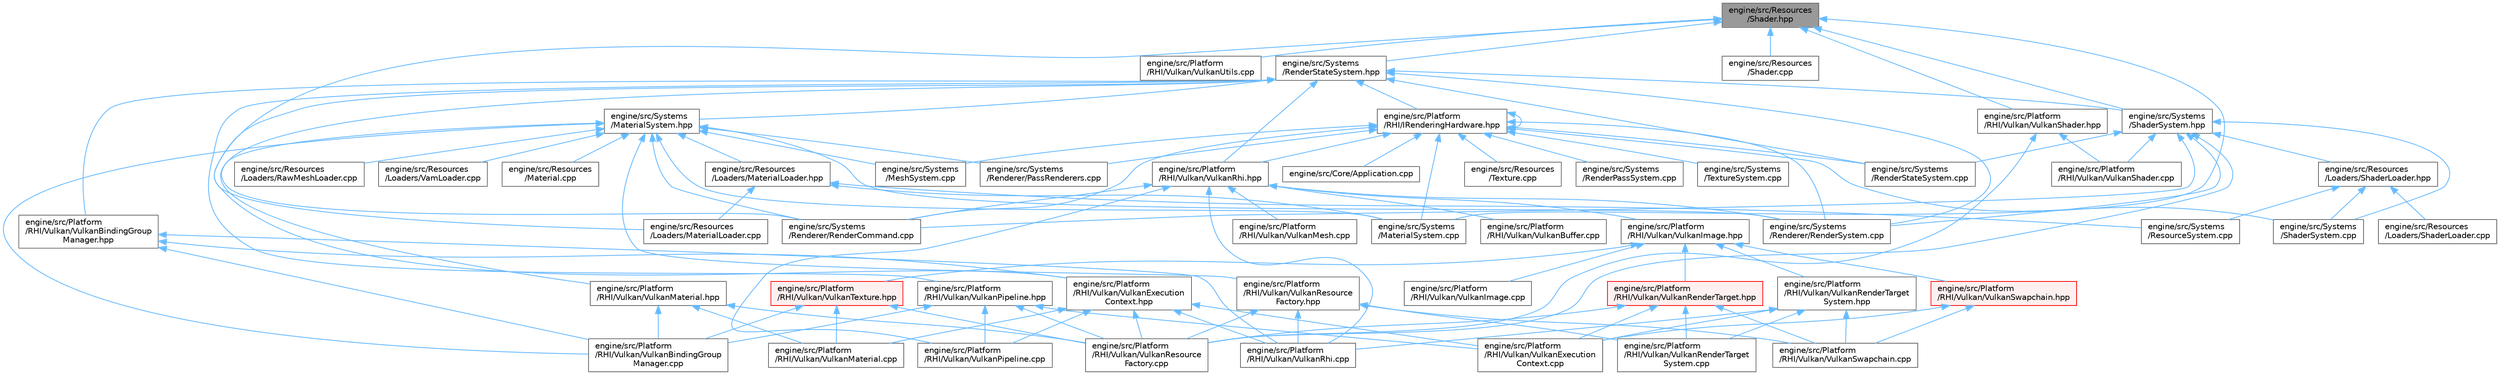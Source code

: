 digraph "engine/src/Resources/Shader.hpp"
{
 // LATEX_PDF_SIZE
  bgcolor="transparent";
  edge [fontname=Helvetica,fontsize=10,labelfontname=Helvetica,labelfontsize=10];
  node [fontname=Helvetica,fontsize=10,shape=box,height=0.2,width=0.4];
  Node1 [id="Node000001",label="engine/src/Resources\l/Shader.hpp",height=0.2,width=0.4,color="gray40", fillcolor="grey60", style="filled", fontcolor="black",tooltip=" "];
  Node1 -> Node2 [id="edge1_Node000001_Node000002",dir="back",color="steelblue1",style="solid",tooltip=" "];
  Node2 [id="Node000002",label="engine/src/Platform\l/RHI/Vulkan/VulkanShader.hpp",height=0.2,width=0.4,color="grey40", fillcolor="white", style="filled",URL="$_vulkan_shader_8hpp.html",tooltip=" "];
  Node2 -> Node3 [id="edge2_Node000002_Node000003",dir="back",color="steelblue1",style="solid",tooltip=" "];
  Node3 [id="Node000003",label="engine/src/Platform\l/RHI/Vulkan/VulkanResource\lFactory.cpp",height=0.2,width=0.4,color="grey40", fillcolor="white", style="filled",URL="$_vulkan_resource_factory_8cpp.html",tooltip=" "];
  Node2 -> Node4 [id="edge3_Node000002_Node000004",dir="back",color="steelblue1",style="solid",tooltip=" "];
  Node4 [id="Node000004",label="engine/src/Platform\l/RHI/Vulkan/VulkanShader.cpp",height=0.2,width=0.4,color="grey40", fillcolor="white", style="filled",URL="$_vulkan_shader_8cpp.html",tooltip=" "];
  Node1 -> Node5 [id="edge4_Node000001_Node000005",dir="back",color="steelblue1",style="solid",tooltip=" "];
  Node5 [id="Node000005",label="engine/src/Platform\l/RHI/Vulkan/VulkanUtils.cpp",height=0.2,width=0.4,color="grey40", fillcolor="white", style="filled",URL="$_vulkan_utils_8cpp.html",tooltip=" "];
  Node1 -> Node6 [id="edge5_Node000001_Node000006",dir="back",color="steelblue1",style="solid",tooltip=" "];
  Node6 [id="Node000006",label="engine/src/Resources\l/Loaders/MaterialLoader.cpp",height=0.2,width=0.4,color="grey40", fillcolor="white", style="filled",URL="$_material_loader_8cpp.html",tooltip=" "];
  Node1 -> Node7 [id="edge6_Node000001_Node000007",dir="back",color="steelblue1",style="solid",tooltip=" "];
  Node7 [id="Node000007",label="engine/src/Resources\l/Shader.cpp",height=0.2,width=0.4,color="grey40", fillcolor="white", style="filled",URL="$_shader_8cpp.html",tooltip=" "];
  Node1 -> Node8 [id="edge7_Node000001_Node000008",dir="back",color="steelblue1",style="solid",tooltip=" "];
  Node8 [id="Node000008",label="engine/src/Systems\l/MaterialSystem.cpp",height=0.2,width=0.4,color="grey40", fillcolor="white", style="filled",URL="$_material_system_8cpp.html",tooltip=" "];
  Node1 -> Node9 [id="edge8_Node000001_Node000009",dir="back",color="steelblue1",style="solid",tooltip=" "];
  Node9 [id="Node000009",label="engine/src/Systems\l/RenderStateSystem.hpp",height=0.2,width=0.4,color="grey40", fillcolor="white", style="filled",URL="$_render_state_system_8hpp.html",tooltip=" "];
  Node9 -> Node10 [id="edge9_Node000009_Node000010",dir="back",color="steelblue1",style="solid",tooltip=" "];
  Node10 [id="Node000010",label="engine/src/Platform\l/RHI/IRenderingHardware.hpp",height=0.2,width=0.4,color="grey40", fillcolor="white", style="filled",URL="$_i_rendering_hardware_8hpp.html",tooltip=" "];
  Node10 -> Node11 [id="edge10_Node000010_Node000011",dir="back",color="steelblue1",style="solid",tooltip=" "];
  Node11 [id="Node000011",label="engine/src/Core/Application.cpp",height=0.2,width=0.4,color="grey40", fillcolor="white", style="filled",URL="$_application_8cpp.html",tooltip=" "];
  Node10 -> Node10 [id="edge11_Node000010_Node000010",dir="back",color="steelblue1",style="solid",tooltip=" "];
  Node10 -> Node12 [id="edge12_Node000010_Node000012",dir="back",color="steelblue1",style="solid",tooltip=" "];
  Node12 [id="Node000012",label="engine/src/Platform\l/RHI/Vulkan/VulkanRhi.hpp",height=0.2,width=0.4,color="grey40", fillcolor="white", style="filled",URL="$_vulkan_rhi_8hpp.html",tooltip=" "];
  Node12 -> Node13 [id="edge13_Node000012_Node000013",dir="back",color="steelblue1",style="solid",tooltip=" "];
  Node13 [id="Node000013",label="engine/src/Platform\l/RHI/Vulkan/VulkanBuffer.cpp",height=0.2,width=0.4,color="grey40", fillcolor="white", style="filled",URL="$_vulkan_buffer_8cpp.html",tooltip=" "];
  Node12 -> Node14 [id="edge14_Node000012_Node000014",dir="back",color="steelblue1",style="solid",tooltip=" "];
  Node14 [id="Node000014",label="engine/src/Platform\l/RHI/Vulkan/VulkanImage.hpp",height=0.2,width=0.4,color="grey40", fillcolor="white", style="filled",URL="$_vulkan_image_8hpp.html",tooltip=" "];
  Node14 -> Node15 [id="edge15_Node000014_Node000015",dir="back",color="steelblue1",style="solid",tooltip=" "];
  Node15 [id="Node000015",label="engine/src/Platform\l/RHI/Vulkan/VulkanImage.cpp",height=0.2,width=0.4,color="grey40", fillcolor="white", style="filled",URL="$_vulkan_image_8cpp.html",tooltip=" "];
  Node14 -> Node16 [id="edge16_Node000014_Node000016",dir="back",color="steelblue1",style="solid",tooltip=" "];
  Node16 [id="Node000016",label="engine/src/Platform\l/RHI/Vulkan/VulkanRenderTarget.hpp",height=0.2,width=0.4,color="red", fillcolor="#FFF0F0", style="filled",URL="$_vulkan_render_target_8hpp.html",tooltip=" "];
  Node16 -> Node17 [id="edge17_Node000016_Node000017",dir="back",color="steelblue1",style="solid",tooltip=" "];
  Node17 [id="Node000017",label="engine/src/Platform\l/RHI/Vulkan/VulkanExecution\lContext.cpp",height=0.2,width=0.4,color="grey40", fillcolor="white", style="filled",URL="$_vulkan_execution_context_8cpp.html",tooltip=" "];
  Node16 -> Node19 [id="edge18_Node000016_Node000019",dir="back",color="steelblue1",style="solid",tooltip=" "];
  Node19 [id="Node000019",label="engine/src/Platform\l/RHI/Vulkan/VulkanRenderTarget\lSystem.cpp",height=0.2,width=0.4,color="grey40", fillcolor="white", style="filled",URL="$_vulkan_render_target_system_8cpp.html",tooltip=" "];
  Node16 -> Node3 [id="edge19_Node000016_Node000003",dir="back",color="steelblue1",style="solid",tooltip=" "];
  Node16 -> Node20 [id="edge20_Node000016_Node000020",dir="back",color="steelblue1",style="solid",tooltip=" "];
  Node20 [id="Node000020",label="engine/src/Platform\l/RHI/Vulkan/VulkanSwapchain.cpp",height=0.2,width=0.4,color="grey40", fillcolor="white", style="filled",URL="$_vulkan_swapchain_8cpp.html",tooltip=" "];
  Node14 -> Node21 [id="edge21_Node000014_Node000021",dir="back",color="steelblue1",style="solid",tooltip=" "];
  Node21 [id="Node000021",label="engine/src/Platform\l/RHI/Vulkan/VulkanRenderTarget\lSystem.hpp",height=0.2,width=0.4,color="grey40", fillcolor="white", style="filled",URL="$_vulkan_render_target_system_8hpp.html",tooltip=" "];
  Node21 -> Node17 [id="edge22_Node000021_Node000017",dir="back",color="steelblue1",style="solid",tooltip=" "];
  Node21 -> Node19 [id="edge23_Node000021_Node000019",dir="back",color="steelblue1",style="solid",tooltip=" "];
  Node21 -> Node22 [id="edge24_Node000021_Node000022",dir="back",color="steelblue1",style="solid",tooltip=" "];
  Node22 [id="Node000022",label="engine/src/Platform\l/RHI/Vulkan/VulkanRhi.cpp",height=0.2,width=0.4,color="grey40", fillcolor="white", style="filled",URL="$_vulkan_rhi_8cpp.html",tooltip=" "];
  Node21 -> Node20 [id="edge25_Node000021_Node000020",dir="back",color="steelblue1",style="solid",tooltip=" "];
  Node14 -> Node23 [id="edge26_Node000014_Node000023",dir="back",color="steelblue1",style="solid",tooltip=" "];
  Node23 [id="Node000023",label="engine/src/Platform\l/RHI/Vulkan/VulkanSwapchain.hpp",height=0.2,width=0.4,color="red", fillcolor="#FFF0F0", style="filled",URL="$_vulkan_swapchain_8hpp.html",tooltip=" "];
  Node23 -> Node17 [id="edge27_Node000023_Node000017",dir="back",color="steelblue1",style="solid",tooltip=" "];
  Node23 -> Node20 [id="edge28_Node000023_Node000020",dir="back",color="steelblue1",style="solid",tooltip=" "];
  Node14 -> Node25 [id="edge29_Node000014_Node000025",dir="back",color="steelblue1",style="solid",tooltip=" "];
  Node25 [id="Node000025",label="engine/src/Platform\l/RHI/Vulkan/VulkanTexture.hpp",height=0.2,width=0.4,color="red", fillcolor="#FFF0F0", style="filled",URL="$_vulkan_texture_8hpp.html",tooltip=" "];
  Node25 -> Node26 [id="edge30_Node000025_Node000026",dir="back",color="steelblue1",style="solid",tooltip=" "];
  Node26 [id="Node000026",label="engine/src/Platform\l/RHI/Vulkan/VulkanBindingGroup\lManager.cpp",height=0.2,width=0.4,color="grey40", fillcolor="white", style="filled",URL="$_vulkan_binding_group_manager_8cpp.html",tooltip=" "];
  Node25 -> Node27 [id="edge31_Node000025_Node000027",dir="back",color="steelblue1",style="solid",tooltip=" "];
  Node27 [id="Node000027",label="engine/src/Platform\l/RHI/Vulkan/VulkanMaterial.cpp",height=0.2,width=0.4,color="grey40", fillcolor="white", style="filled",URL="$_vulkan_material_8cpp.html",tooltip=" "];
  Node25 -> Node3 [id="edge32_Node000025_Node000003",dir="back",color="steelblue1",style="solid",tooltip=" "];
  Node12 -> Node29 [id="edge33_Node000012_Node000029",dir="back",color="steelblue1",style="solid",tooltip=" "];
  Node29 [id="Node000029",label="engine/src/Platform\l/RHI/Vulkan/VulkanMesh.cpp",height=0.2,width=0.4,color="grey40", fillcolor="white", style="filled",URL="$_vulkan_mesh_8cpp.html",tooltip=" "];
  Node12 -> Node30 [id="edge34_Node000012_Node000030",dir="back",color="steelblue1",style="solid",tooltip=" "];
  Node30 [id="Node000030",label="engine/src/Platform\l/RHI/Vulkan/VulkanPipeline.cpp",height=0.2,width=0.4,color="grey40", fillcolor="white", style="filled",URL="$_vulkan_pipeline_8cpp.html",tooltip=" "];
  Node12 -> Node22 [id="edge35_Node000012_Node000022",dir="back",color="steelblue1",style="solid",tooltip=" "];
  Node12 -> Node31 [id="edge36_Node000012_Node000031",dir="back",color="steelblue1",style="solid",tooltip=" "];
  Node31 [id="Node000031",label="engine/src/Systems\l/Renderer/RenderCommand.cpp",height=0.2,width=0.4,color="grey40", fillcolor="white", style="filled",URL="$_render_command_8cpp.html",tooltip=" "];
  Node12 -> Node32 [id="edge37_Node000012_Node000032",dir="back",color="steelblue1",style="solid",tooltip=" "];
  Node32 [id="Node000032",label="engine/src/Systems\l/Renderer/RenderSystem.cpp",height=0.2,width=0.4,color="grey40", fillcolor="white", style="filled",URL="$_render_system_8cpp.html",tooltip=" "];
  Node10 -> Node33 [id="edge38_Node000010_Node000033",dir="back",color="steelblue1",style="solid",tooltip=" "];
  Node33 [id="Node000033",label="engine/src/Resources\l/Texture.cpp",height=0.2,width=0.4,color="grey40", fillcolor="white", style="filled",URL="$_texture_8cpp.html",tooltip=" "];
  Node10 -> Node8 [id="edge39_Node000010_Node000008",dir="back",color="steelblue1",style="solid",tooltip=" "];
  Node10 -> Node34 [id="edge40_Node000010_Node000034",dir="back",color="steelblue1",style="solid",tooltip=" "];
  Node34 [id="Node000034",label="engine/src/Systems\l/MeshSystem.cpp",height=0.2,width=0.4,color="grey40", fillcolor="white", style="filled",URL="$_mesh_system_8cpp.html",tooltip=" "];
  Node10 -> Node35 [id="edge41_Node000010_Node000035",dir="back",color="steelblue1",style="solid",tooltip=" "];
  Node35 [id="Node000035",label="engine/src/Systems\l/RenderPassSystem.cpp",height=0.2,width=0.4,color="grey40", fillcolor="white", style="filled",URL="$_render_pass_system_8cpp.html",tooltip=" "];
  Node10 -> Node36 [id="edge42_Node000010_Node000036",dir="back",color="steelblue1",style="solid",tooltip=" "];
  Node36 [id="Node000036",label="engine/src/Systems\l/RenderStateSystem.cpp",height=0.2,width=0.4,color="grey40", fillcolor="white", style="filled",URL="$_render_state_system_8cpp.html",tooltip=" "];
  Node10 -> Node37 [id="edge43_Node000010_Node000037",dir="back",color="steelblue1",style="solid",tooltip=" "];
  Node37 [id="Node000037",label="engine/src/Systems\l/Renderer/PassRenderers.cpp",height=0.2,width=0.4,color="grey40", fillcolor="white", style="filled",URL="$_pass_renderers_8cpp.html",tooltip=" "];
  Node10 -> Node31 [id="edge44_Node000010_Node000031",dir="back",color="steelblue1",style="solid",tooltip=" "];
  Node10 -> Node32 [id="edge45_Node000010_Node000032",dir="back",color="steelblue1",style="solid",tooltip=" "];
  Node10 -> Node38 [id="edge46_Node000010_Node000038",dir="back",color="steelblue1",style="solid",tooltip=" "];
  Node38 [id="Node000038",label="engine/src/Systems\l/ShaderSystem.cpp",height=0.2,width=0.4,color="grey40", fillcolor="white", style="filled",URL="$_shader_system_8cpp.html",tooltip=" "];
  Node10 -> Node39 [id="edge47_Node000010_Node000039",dir="back",color="steelblue1",style="solid",tooltip=" "];
  Node39 [id="Node000039",label="engine/src/Systems\l/TextureSystem.cpp",height=0.2,width=0.4,color="grey40", fillcolor="white", style="filled",URL="$_texture_system_8cpp.html",tooltip=" "];
  Node9 -> Node40 [id="edge48_Node000009_Node000040",dir="back",color="steelblue1",style="solid",tooltip=" "];
  Node40 [id="Node000040",label="engine/src/Platform\l/RHI/Vulkan/VulkanBindingGroup\lManager.hpp",height=0.2,width=0.4,color="grey40", fillcolor="white", style="filled",URL="$_vulkan_binding_group_manager_8hpp.html",tooltip=" "];
  Node40 -> Node26 [id="edge49_Node000040_Node000026",dir="back",color="steelblue1",style="solid",tooltip=" "];
  Node40 -> Node41 [id="edge50_Node000040_Node000041",dir="back",color="steelblue1",style="solid",tooltip=" "];
  Node41 [id="Node000041",label="engine/src/Platform\l/RHI/Vulkan/VulkanExecution\lContext.hpp",height=0.2,width=0.4,color="grey40", fillcolor="white", style="filled",URL="$_vulkan_execution_context_8hpp.html",tooltip=" "];
  Node41 -> Node17 [id="edge51_Node000041_Node000017",dir="back",color="steelblue1",style="solid",tooltip=" "];
  Node41 -> Node27 [id="edge52_Node000041_Node000027",dir="back",color="steelblue1",style="solid",tooltip=" "];
  Node41 -> Node30 [id="edge53_Node000041_Node000030",dir="back",color="steelblue1",style="solid",tooltip=" "];
  Node41 -> Node3 [id="edge54_Node000041_Node000003",dir="back",color="steelblue1",style="solid",tooltip=" "];
  Node41 -> Node22 [id="edge55_Node000041_Node000022",dir="back",color="steelblue1",style="solid",tooltip=" "];
  Node40 -> Node22 [id="edge56_Node000040_Node000022",dir="back",color="steelblue1",style="solid",tooltip=" "];
  Node9 -> Node41 [id="edge57_Node000009_Node000041",dir="back",color="steelblue1",style="solid",tooltip=" "];
  Node9 -> Node42 [id="edge58_Node000009_Node000042",dir="back",color="steelblue1",style="solid",tooltip=" "];
  Node42 [id="Node000042",label="engine/src/Platform\l/RHI/Vulkan/VulkanPipeline.hpp",height=0.2,width=0.4,color="grey40", fillcolor="white", style="filled",URL="$_vulkan_pipeline_8hpp.html",tooltip=" "];
  Node42 -> Node26 [id="edge59_Node000042_Node000026",dir="back",color="steelblue1",style="solid",tooltip=" "];
  Node42 -> Node17 [id="edge60_Node000042_Node000017",dir="back",color="steelblue1",style="solid",tooltip=" "];
  Node42 -> Node30 [id="edge61_Node000042_Node000030",dir="back",color="steelblue1",style="solid",tooltip=" "];
  Node42 -> Node3 [id="edge62_Node000042_Node000003",dir="back",color="steelblue1",style="solid",tooltip=" "];
  Node9 -> Node12 [id="edge63_Node000009_Node000012",dir="back",color="steelblue1",style="solid",tooltip=" "];
  Node9 -> Node43 [id="edge64_Node000009_Node000043",dir="back",color="steelblue1",style="solid",tooltip=" "];
  Node43 [id="Node000043",label="engine/src/Systems\l/MaterialSystem.hpp",height=0.2,width=0.4,color="grey40", fillcolor="white", style="filled",URL="$_material_system_8hpp.html",tooltip=" "];
  Node43 -> Node26 [id="edge65_Node000043_Node000026",dir="back",color="steelblue1",style="solid",tooltip=" "];
  Node43 -> Node44 [id="edge66_Node000043_Node000044",dir="back",color="steelblue1",style="solid",tooltip=" "];
  Node44 [id="Node000044",label="engine/src/Platform\l/RHI/Vulkan/VulkanMaterial.hpp",height=0.2,width=0.4,color="grey40", fillcolor="white", style="filled",URL="$_vulkan_material_8hpp.html",tooltip=" "];
  Node44 -> Node26 [id="edge67_Node000044_Node000026",dir="back",color="steelblue1",style="solid",tooltip=" "];
  Node44 -> Node27 [id="edge68_Node000044_Node000027",dir="back",color="steelblue1",style="solid",tooltip=" "];
  Node44 -> Node3 [id="edge69_Node000044_Node000003",dir="back",color="steelblue1",style="solid",tooltip=" "];
  Node43 -> Node45 [id="edge70_Node000043_Node000045",dir="back",color="steelblue1",style="solid",tooltip=" "];
  Node45 [id="Node000045",label="engine/src/Platform\l/RHI/Vulkan/VulkanResource\lFactory.hpp",height=0.2,width=0.4,color="grey40", fillcolor="white", style="filled",URL="$_vulkan_resource_factory_8hpp.html",tooltip=" "];
  Node45 -> Node19 [id="edge71_Node000045_Node000019",dir="back",color="steelblue1",style="solid",tooltip=" "];
  Node45 -> Node3 [id="edge72_Node000045_Node000003",dir="back",color="steelblue1",style="solid",tooltip=" "];
  Node45 -> Node22 [id="edge73_Node000045_Node000022",dir="back",color="steelblue1",style="solid",tooltip=" "];
  Node45 -> Node20 [id="edge74_Node000045_Node000020",dir="back",color="steelblue1",style="solid",tooltip=" "];
  Node43 -> Node46 [id="edge75_Node000043_Node000046",dir="back",color="steelblue1",style="solid",tooltip=" "];
  Node46 [id="Node000046",label="engine/src/Resources\l/Loaders/MaterialLoader.hpp",height=0.2,width=0.4,color="grey40", fillcolor="white", style="filled",URL="$_material_loader_8hpp.html",tooltip=" "];
  Node46 -> Node6 [id="edge76_Node000046_Node000006",dir="back",color="steelblue1",style="solid",tooltip=" "];
  Node46 -> Node8 [id="edge77_Node000046_Node000008",dir="back",color="steelblue1",style="solid",tooltip=" "];
  Node46 -> Node47 [id="edge78_Node000046_Node000047",dir="back",color="steelblue1",style="solid",tooltip=" "];
  Node47 [id="Node000047",label="engine/src/Systems\l/ResourceSystem.cpp",height=0.2,width=0.4,color="grey40", fillcolor="white", style="filled",URL="$_resource_system_8cpp.html",tooltip=" "];
  Node43 -> Node48 [id="edge79_Node000043_Node000048",dir="back",color="steelblue1",style="solid",tooltip=" "];
  Node48 [id="Node000048",label="engine/src/Resources\l/Loaders/RawMeshLoader.cpp",height=0.2,width=0.4,color="grey40", fillcolor="white", style="filled",URL="$_raw_mesh_loader_8cpp.html",tooltip=" "];
  Node43 -> Node49 [id="edge80_Node000043_Node000049",dir="back",color="steelblue1",style="solid",tooltip=" "];
  Node49 [id="Node000049",label="engine/src/Resources\l/Loaders/VamLoader.cpp",height=0.2,width=0.4,color="grey40", fillcolor="white", style="filled",URL="$_vam_loader_8cpp.html",tooltip=" "];
  Node43 -> Node50 [id="edge81_Node000043_Node000050",dir="back",color="steelblue1",style="solid",tooltip=" "];
  Node50 [id="Node000050",label="engine/src/Resources\l/Material.cpp",height=0.2,width=0.4,color="grey40", fillcolor="white", style="filled",URL="$_material_8cpp.html",tooltip=" "];
  Node43 -> Node8 [id="edge82_Node000043_Node000008",dir="back",color="steelblue1",style="solid",tooltip=" "];
  Node43 -> Node34 [id="edge83_Node000043_Node000034",dir="back",color="steelblue1",style="solid",tooltip=" "];
  Node43 -> Node37 [id="edge84_Node000043_Node000037",dir="back",color="steelblue1",style="solid",tooltip=" "];
  Node43 -> Node31 [id="edge85_Node000043_Node000031",dir="back",color="steelblue1",style="solid",tooltip=" "];
  Node43 -> Node32 [id="edge86_Node000043_Node000032",dir="back",color="steelblue1",style="solid",tooltip=" "];
  Node9 -> Node36 [id="edge87_Node000009_Node000036",dir="back",color="steelblue1",style="solid",tooltip=" "];
  Node9 -> Node31 [id="edge88_Node000009_Node000031",dir="back",color="steelblue1",style="solid",tooltip=" "];
  Node9 -> Node32 [id="edge89_Node000009_Node000032",dir="back",color="steelblue1",style="solid",tooltip=" "];
  Node9 -> Node51 [id="edge90_Node000009_Node000051",dir="back",color="steelblue1",style="solid",tooltip=" "];
  Node51 [id="Node000051",label="engine/src/Systems\l/ShaderSystem.hpp",height=0.2,width=0.4,color="grey40", fillcolor="white", style="filled",URL="$_shader_system_8hpp.html",tooltip=" "];
  Node51 -> Node3 [id="edge91_Node000051_Node000003",dir="back",color="steelblue1",style="solid",tooltip=" "];
  Node51 -> Node4 [id="edge92_Node000051_Node000004",dir="back",color="steelblue1",style="solid",tooltip=" "];
  Node51 -> Node52 [id="edge93_Node000051_Node000052",dir="back",color="steelblue1",style="solid",tooltip=" "];
  Node52 [id="Node000052",label="engine/src/Resources\l/Loaders/ShaderLoader.hpp",height=0.2,width=0.4,color="grey40", fillcolor="white", style="filled",URL="$_shader_loader_8hpp.html",tooltip=" "];
  Node52 -> Node53 [id="edge94_Node000052_Node000053",dir="back",color="steelblue1",style="solid",tooltip=" "];
  Node53 [id="Node000053",label="engine/src/Resources\l/Loaders/ShaderLoader.cpp",height=0.2,width=0.4,color="grey40", fillcolor="white", style="filled",URL="$_shader_loader_8cpp.html",tooltip=" "];
  Node52 -> Node47 [id="edge95_Node000052_Node000047",dir="back",color="steelblue1",style="solid",tooltip=" "];
  Node52 -> Node38 [id="edge96_Node000052_Node000038",dir="back",color="steelblue1",style="solid",tooltip=" "];
  Node51 -> Node36 [id="edge97_Node000051_Node000036",dir="back",color="steelblue1",style="solid",tooltip=" "];
  Node51 -> Node31 [id="edge98_Node000051_Node000031",dir="back",color="steelblue1",style="solid",tooltip=" "];
  Node51 -> Node32 [id="edge99_Node000051_Node000032",dir="back",color="steelblue1",style="solid",tooltip=" "];
  Node51 -> Node38 [id="edge100_Node000051_Node000038",dir="back",color="steelblue1",style="solid",tooltip=" "];
  Node1 -> Node51 [id="edge101_Node000001_Node000051",dir="back",color="steelblue1",style="solid",tooltip=" "];
}
